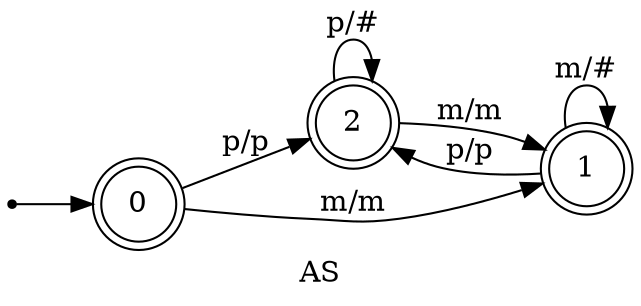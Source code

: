digraph G {
	rankdir=LR;
	label="AS"
	init0 [shape=point];
	init0 -> 0;
	0 [shape=doublecircle]
	0 -> 2 [label="p/p"]
	0 -> 1 [label="m/m"]
	1 [shape=doublecircle]
	1 -> 2 [label="p/p"]
	1 -> 1 [label="m/#"]
	2 [shape=doublecircle]
	2 -> 2 [label="p/#"]
	2 -> 1 [label="m/m"]
}
